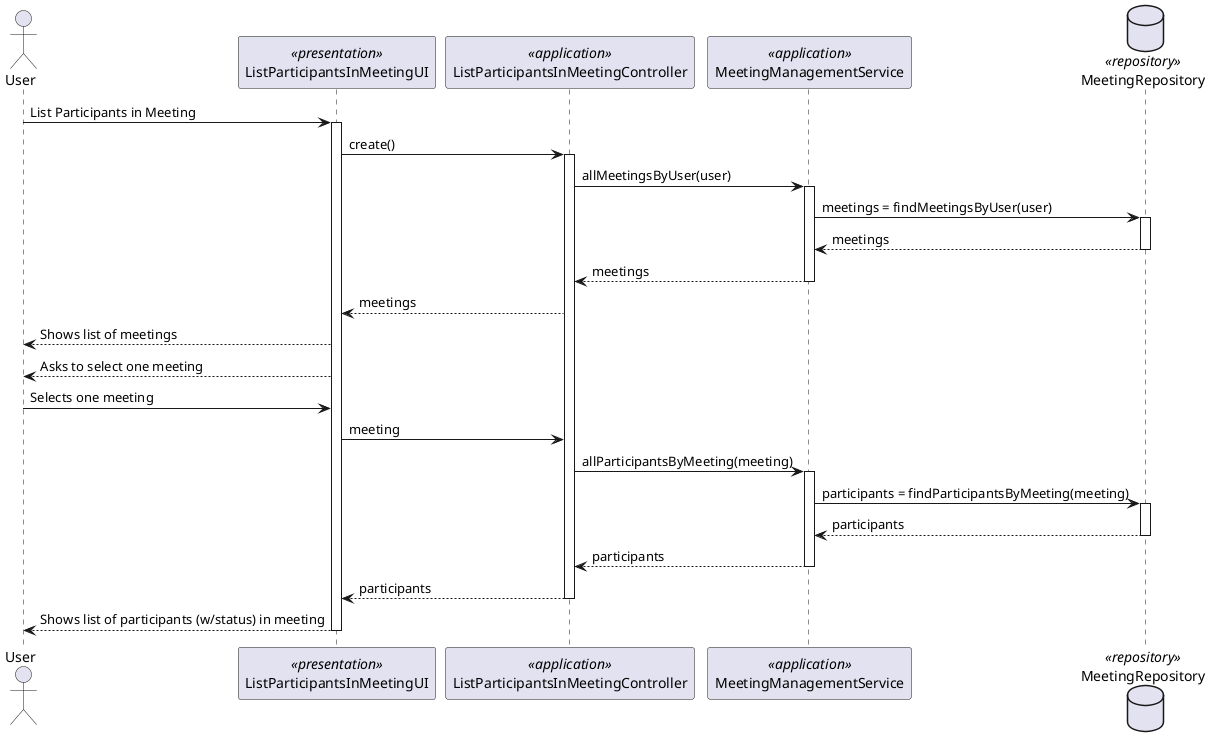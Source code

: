 @startuml
'http://plantuml.com/skinparam.html
skinparam handwritten false
skinparam packageStyle rect
skinparam defaultFontName FG Virgil
skinparam shadowing false

actor User as Actor
participant ListParticipantsInMeetingUI as UI <<presentation>>
participant ListParticipantsInMeetingController as Controller <<application>>
participant MeetingManagementService as meetingSvc <<application>>
database MeetingRepository as MeetingRepository <<repository>>

Actor -> UI: List Participants in Meeting
activate UI
UI -> Controller: create()
activate Controller

Controller -> meetingSvc : allMeetingsByUser(user)
activate meetingSvc
meetingSvc -> MeetingRepository: meetings = findMeetingsByUser(user)
activate MeetingRepository
MeetingRepository --> meetingSvc: meetings
deactivate MeetingRepository
meetingSvc --> Controller : meetings
deactivate meetingSvc

Controller --> UI : meetings
UI --> Actor : Shows list of meetings
UI --> Actor : Asks to select one meeting
Actor -> UI : Selects one meeting
UI -> Controller : meeting

Controller -> meetingSvc : allParticipantsByMeeting(meeting)
activate meetingSvc
meetingSvc -> MeetingRepository: participants = findParticipantsByMeeting(meeting)
activate MeetingRepository
MeetingRepository --> meetingSvc: participants
deactivate MeetingRepository
meetingSvc --> Controller: participants
deactivate meetingSvc
Controller --> UI : participants
deactivate Controller
UI-->Actor: Shows list of participants (w/status) in meeting
deactivate UI
@enduml